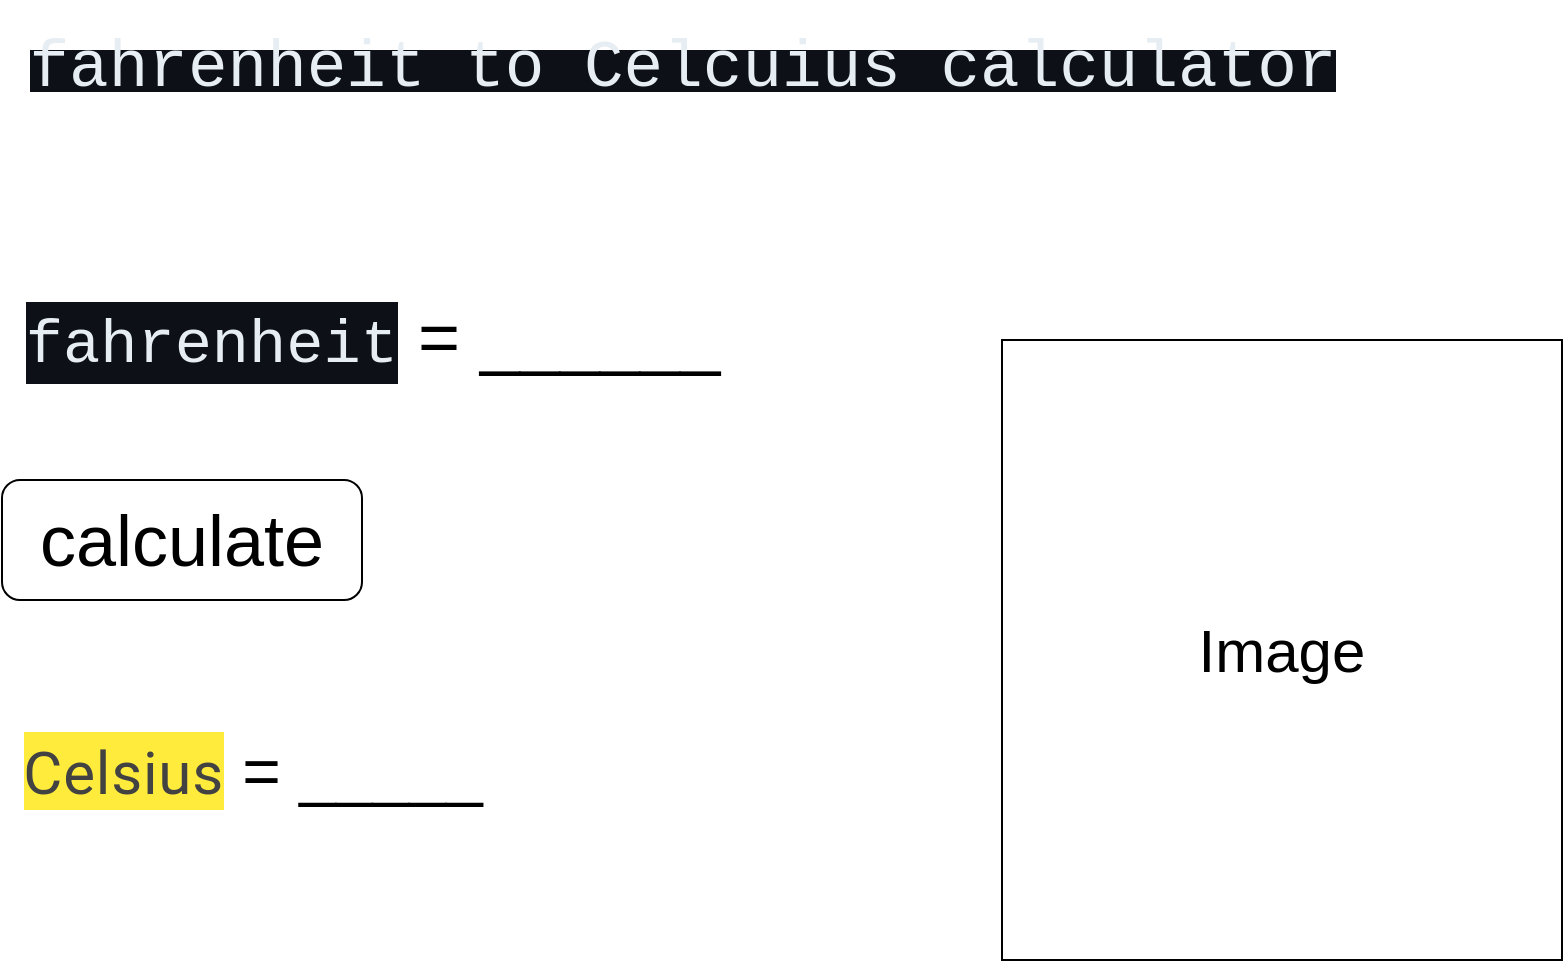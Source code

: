 <mxfile>
    <diagram id="HIP3nbAZw_EuaXWnEj3U" name="Page-1">
        <mxGraphModel dx="836" dy="890" grid="1" gridSize="10" guides="1" tooltips="1" connect="1" arrows="1" fold="1" page="1" pageScale="1" pageWidth="850" pageHeight="1100" math="0" shadow="0">
            <root>
                <mxCell id="0"/>
                <mxCell id="1" parent="0"/>
                <mxCell id="8" value="&lt;span style=&quot;background-color: rgb(13, 17, 23); color: rgb(230, 237, 243); font-family: Consolas, &amp;quot;Courier New&amp;quot;, monospace;&quot;&gt;&lt;font style=&quot;font-size: 31px;&quot;&gt;fahrenheit&lt;/font&gt;&lt;/span&gt;&amp;nbsp;= ______" style="text;html=1;align=center;verticalAlign=middle;resizable=0;points=[];autosize=1;strokeColor=none;fillColor=none;fontSize=36;" vertex="1" parent="1">
                    <mxGeometry y="220" width="370" height="60" as="geometry"/>
                </mxCell>
                <mxCell id="9" value="calculate" style="rounded=1;whiteSpace=wrap;html=1;fontSize=36;" vertex="1" parent="1">
                    <mxGeometry y="320" width="180" height="60" as="geometry"/>
                </mxCell>
                <mxCell id="12" value="&lt;h1&gt;&lt;div style=&quot;color: rgb(230, 237, 243); background-color: rgb(13, 17, 23); font-family: Consolas, &amp;quot;Courier New&amp;quot;, monospace; font-weight: normal; line-height: 19px;&quot;&gt;&lt;font style=&quot;font-size: 33px;&quot;&gt;fahrenheit to Celcuius calculator&lt;/font&gt;&lt;/div&gt;&lt;/h1&gt;" style="text;html=1;align=center;verticalAlign=middle;resizable=0;points=[];autosize=1;strokeColor=none;fillColor=none;" vertex="1" parent="1">
                    <mxGeometry y="80" width="680" height="70" as="geometry"/>
                </mxCell>
                <mxCell id="15" value="&lt;span style=&quot;color: rgb(66, 66, 66); font-family: Roboto, Helvetica, Arial, sans-serif; letter-spacing: 0.4px; text-align: start; background-color: rgb(255, 235, 59);&quot;&gt;&lt;font style=&quot;font-size: 30px;&quot;&gt;Celsius&lt;/font&gt;&lt;/span&gt;&amp;nbsp;= _____" style="text;html=1;align=center;verticalAlign=middle;resizable=0;points=[];autosize=1;strokeColor=none;fillColor=none;fontSize=33;" vertex="1" parent="1">
                    <mxGeometry y="440" width="250" height="50" as="geometry"/>
                </mxCell>
                <mxCell id="16" value="&lt;font color=&quot;#000000&quot;&gt;Image&lt;/font&gt;" style="rounded=0;whiteSpace=wrap;html=1;labelBackgroundColor=#FFFFFF;fontSize=30;" vertex="1" parent="1">
                    <mxGeometry x="500" y="250" width="280" height="310" as="geometry"/>
                </mxCell>
            </root>
        </mxGraphModel>
    </diagram>
</mxfile>